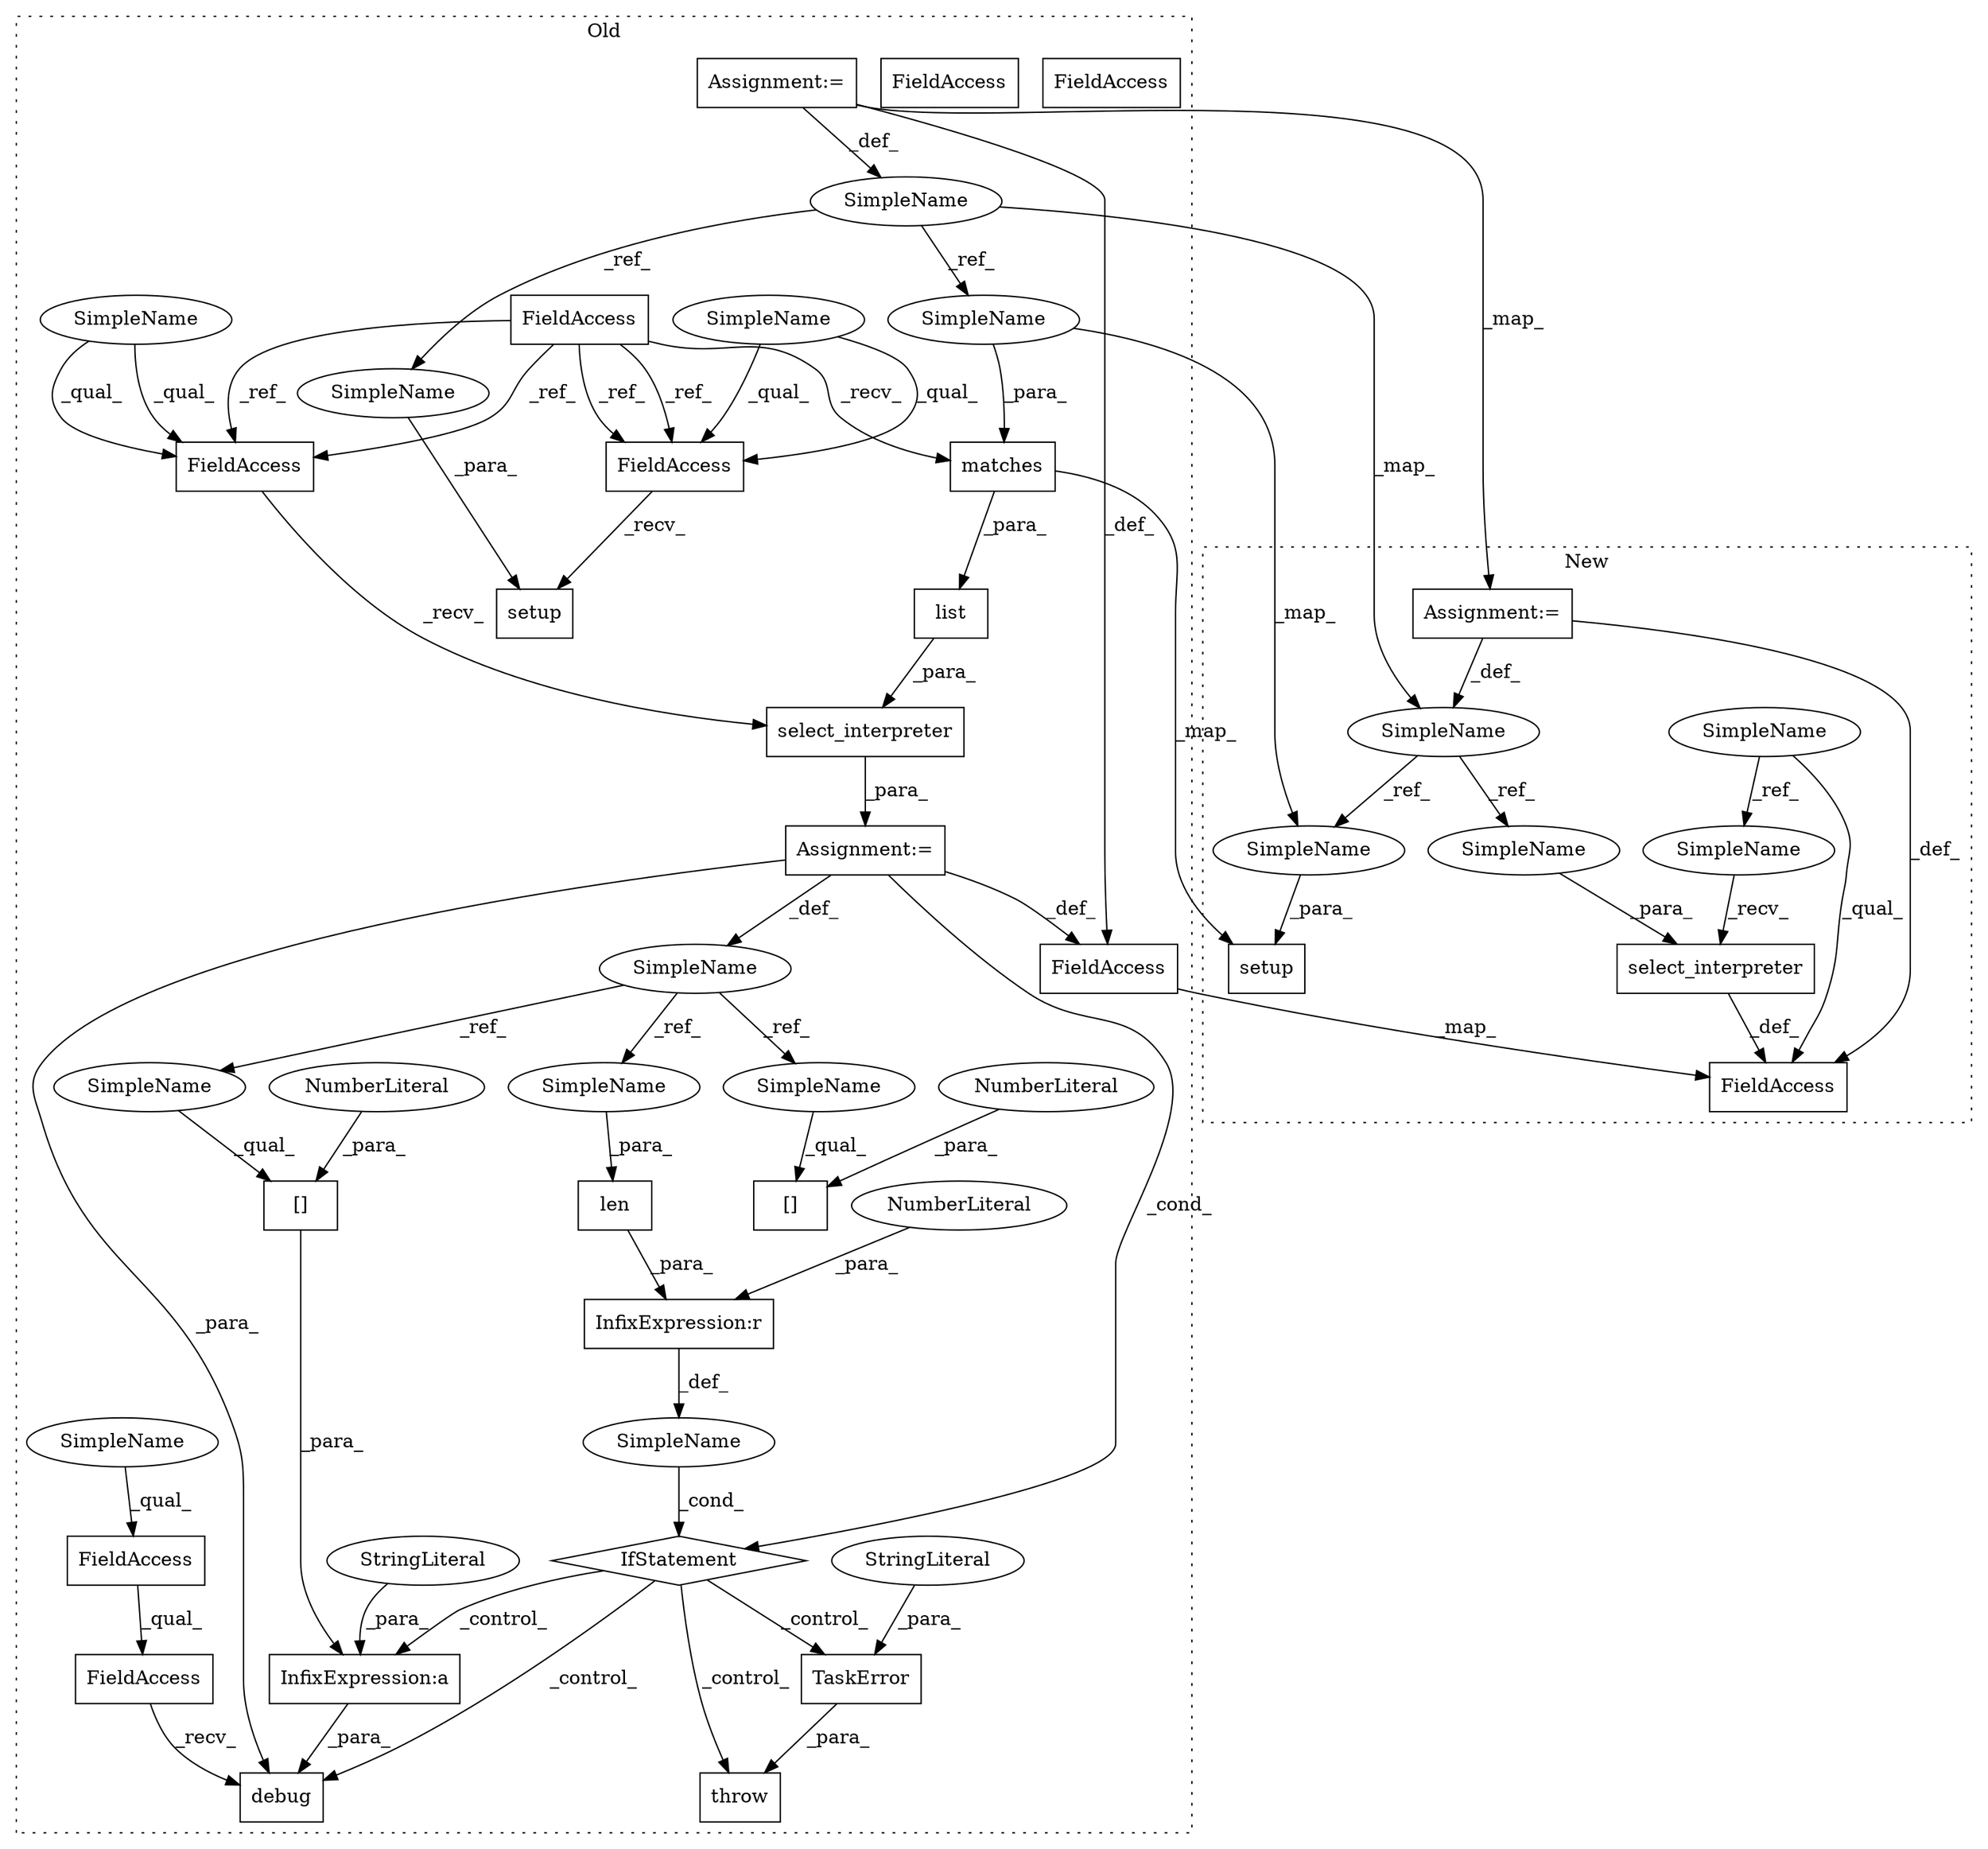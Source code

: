 digraph G {
subgraph cluster0 {
1 [label="select_interpreter" a="32" s="1480,1549" l="19,1" shape="box"];
3 [label="InfixExpression:a" a="27" s="1707" l="3" shape="box"];
4 [label="SimpleName" a="42" s="" l="" shape="ellipse"];
5 [label="throw" a="53" s="1592" l="6" shape="box"];
6 [label="[]" a="2" s="1756,1770" l="13,1" shape="box"];
7 [label="NumberLiteral" a="34" s="1769" l="1" shape="ellipse"];
8 [label="[]" a="2" s="1710,1724" l="13,1" shape="box"];
9 [label="NumberLiteral" a="34" s="1723" l="1" shape="ellipse"];
10 [label="debug" a="32" s="1688,1725" l="6,1" shape="box"];
11 [label="TaskError" a="32" s="1598,1648" l="10,1" shape="box"];
12 [label="SimpleName" a="42" s="1444" l="12" shape="ellipse"];
13 [label="StringLiteral" a="45" s="1608" l="40" shape="ellipse"];
14 [label="StringLiteral" a="45" s="1694" l="13" shape="ellipse"];
15 [label="InfixExpression:r" a="27" s="1577" l="4" shape="box"];
16 [label="NumberLiteral" a="34" s="1581" l="1" shape="ellipse"];
17 [label="len" a="32" s="1560,1576" l="4,1" shape="box"];
18 [label="FieldAccess" a="22" s="1671" l="16" shape="box"];
19 [label="FieldAccess" a="22" s="1212" l="22" shape="box"];
20 [label="FieldAccess" a="22" s="1671" l="12" shape="box"];
21 [label="IfStatement" a="25" s="1556,1582" l="4,2" shape="diamond"];
22 [label="Assignment:=" a="7" s="1456" l="1" shape="box"];
23 [label="list" a="32" s="1499,1548" l="5,1" shape="box"];
24 [label="FieldAccess" a="22" s="1457" l="22" shape="box"];
25 [label="FieldAccess" a="22" s="1396" l="22" shape="box"];
27 [label="setup" a="32" s="1419,1437" l="6,1" shape="box"];
28 [label="SimpleName" a="42" s="1307" l="12" shape="ellipse"];
30 [label="matches" a="32" s="1527,1547" l="8,1" shape="box"];
32 [label="Assignment:=" a="7" s="1319" l="1" shape="box"];
35 [label="FieldAccess" a="22" s="1738" l="17" shape="box"];
36 [label="SimpleName" a="42" s="1564" l="12" shape="ellipse"];
37 [label="SimpleName" a="42" s="1710" l="12" shape="ellipse"];
38 [label="SimpleName" a="42" s="1756" l="12" shape="ellipse"];
40 [label="FieldAccess" a="22" s="1457" l="22" shape="box"];
41 [label="FieldAccess" a="22" s="1396" l="22" shape="box"];
42 [label="SimpleName" a="42" s="1671" l="4" shape="ellipse"];
43 [label="SimpleName" a="42" s="1396" l="4" shape="ellipse"];
44 [label="SimpleName" a="42" s="1457" l="4" shape="ellipse"];
47 [label="SimpleName" a="42" s="1425" l="12" shape="ellipse"];
48 [label="SimpleName" a="42" s="1535" l="12" shape="ellipse"];
label = "Old";
style="dotted";
}
subgraph cluster1 {
2 [label="select_interpreter" a="32" s="1147,1181" l="19,1" shape="box"];
26 [label="SimpleName" a="42" s="680" l="4" shape="ellipse"];
29 [label="SimpleName" a="42" s="894" l="15" shape="ellipse"];
31 [label="setup" a="32" s="1096,1117" l="6,1" shape="box"];
33 [label="Assignment:=" a="7" s="909" l="1" shape="box"];
34 [label="FieldAccess" a="22" s="1124" l="17" shape="box"];
39 [label="SimpleName" a="42" s="1142" l="4" shape="ellipse"];
45 [label="SimpleName" a="42" s="1102" l="15" shape="ellipse"];
46 [label="SimpleName" a="42" s="1166" l="15" shape="ellipse"];
label = "New";
style="dotted";
}
1 -> 22 [label="_para_"];
2 -> 34 [label="_def_"];
3 -> 10 [label="_para_"];
4 -> 21 [label="_cond_"];
7 -> 6 [label="_para_"];
8 -> 3 [label="_para_"];
9 -> 8 [label="_para_"];
11 -> 5 [label="_para_"];
12 -> 38 [label="_ref_"];
12 -> 37 [label="_ref_"];
12 -> 36 [label="_ref_"];
13 -> 11 [label="_para_"];
14 -> 3 [label="_para_"];
15 -> 4 [label="_def_"];
16 -> 15 [label="_para_"];
17 -> 15 [label="_para_"];
18 -> 10 [label="_recv_"];
19 -> 40 [label="_ref_"];
19 -> 30 [label="_recv_"];
19 -> 41 [label="_ref_"];
19 -> 41 [label="_ref_"];
19 -> 40 [label="_ref_"];
20 -> 18 [label="_qual_"];
21 -> 3 [label="_control_"];
21 -> 5 [label="_control_"];
21 -> 10 [label="_control_"];
21 -> 11 [label="_control_"];
22 -> 10 [label="_para_"];
22 -> 12 [label="_def_"];
22 -> 21 [label="_cond_"];
22 -> 35 [label="_def_"];
23 -> 1 [label="_para_"];
26 -> 39 [label="_ref_"];
26 -> 34 [label="_qual_"];
28 -> 47 [label="_ref_"];
28 -> 29 [label="_map_"];
28 -> 48 [label="_ref_"];
29 -> 46 [label="_ref_"];
29 -> 45 [label="_ref_"];
30 -> 31 [label="_map_"];
30 -> 23 [label="_para_"];
32 -> 35 [label="_def_"];
32 -> 33 [label="_map_"];
32 -> 28 [label="_def_"];
33 -> 34 [label="_def_"];
33 -> 29 [label="_def_"];
35 -> 34 [label="_map_"];
36 -> 17 [label="_para_"];
37 -> 8 [label="_qual_"];
38 -> 6 [label="_qual_"];
39 -> 2 [label="_recv_"];
40 -> 1 [label="_recv_"];
41 -> 27 [label="_recv_"];
42 -> 20 [label="_qual_"];
43 -> 41 [label="_qual_"];
43 -> 41 [label="_qual_"];
44 -> 40 [label="_qual_"];
44 -> 40 [label="_qual_"];
45 -> 31 [label="_para_"];
46 -> 2 [label="_para_"];
47 -> 27 [label="_para_"];
48 -> 30 [label="_para_"];
48 -> 45 [label="_map_"];
}